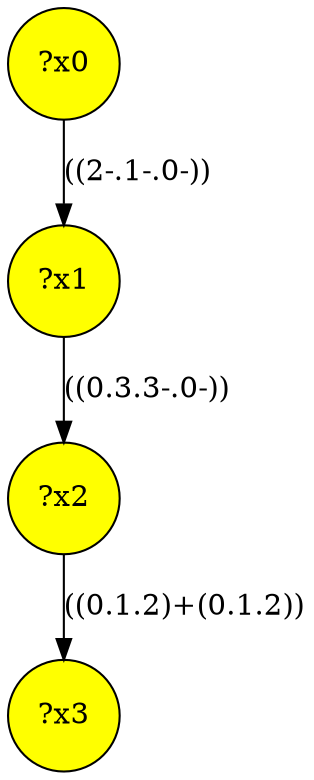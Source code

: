 digraph g {
	x2 [fillcolor="yellow", style="filled," shape=circle, label="?x2"];
	x1 [fillcolor="yellow", style="filled," shape=circle, label="?x1"];
	x3 [fillcolor="yellow", style="filled," shape=circle, label="?x3"];
	x0 [fillcolor="yellow", style="filled," shape=circle, label="?x0"];
	x0 -> x1 [label="((2-.1-.0-))"];
	x1 -> x2 [label="((0.3.3-.0-))"];
	x2 -> x3 [label="((0.1.2)+(0.1.2))"];
}
